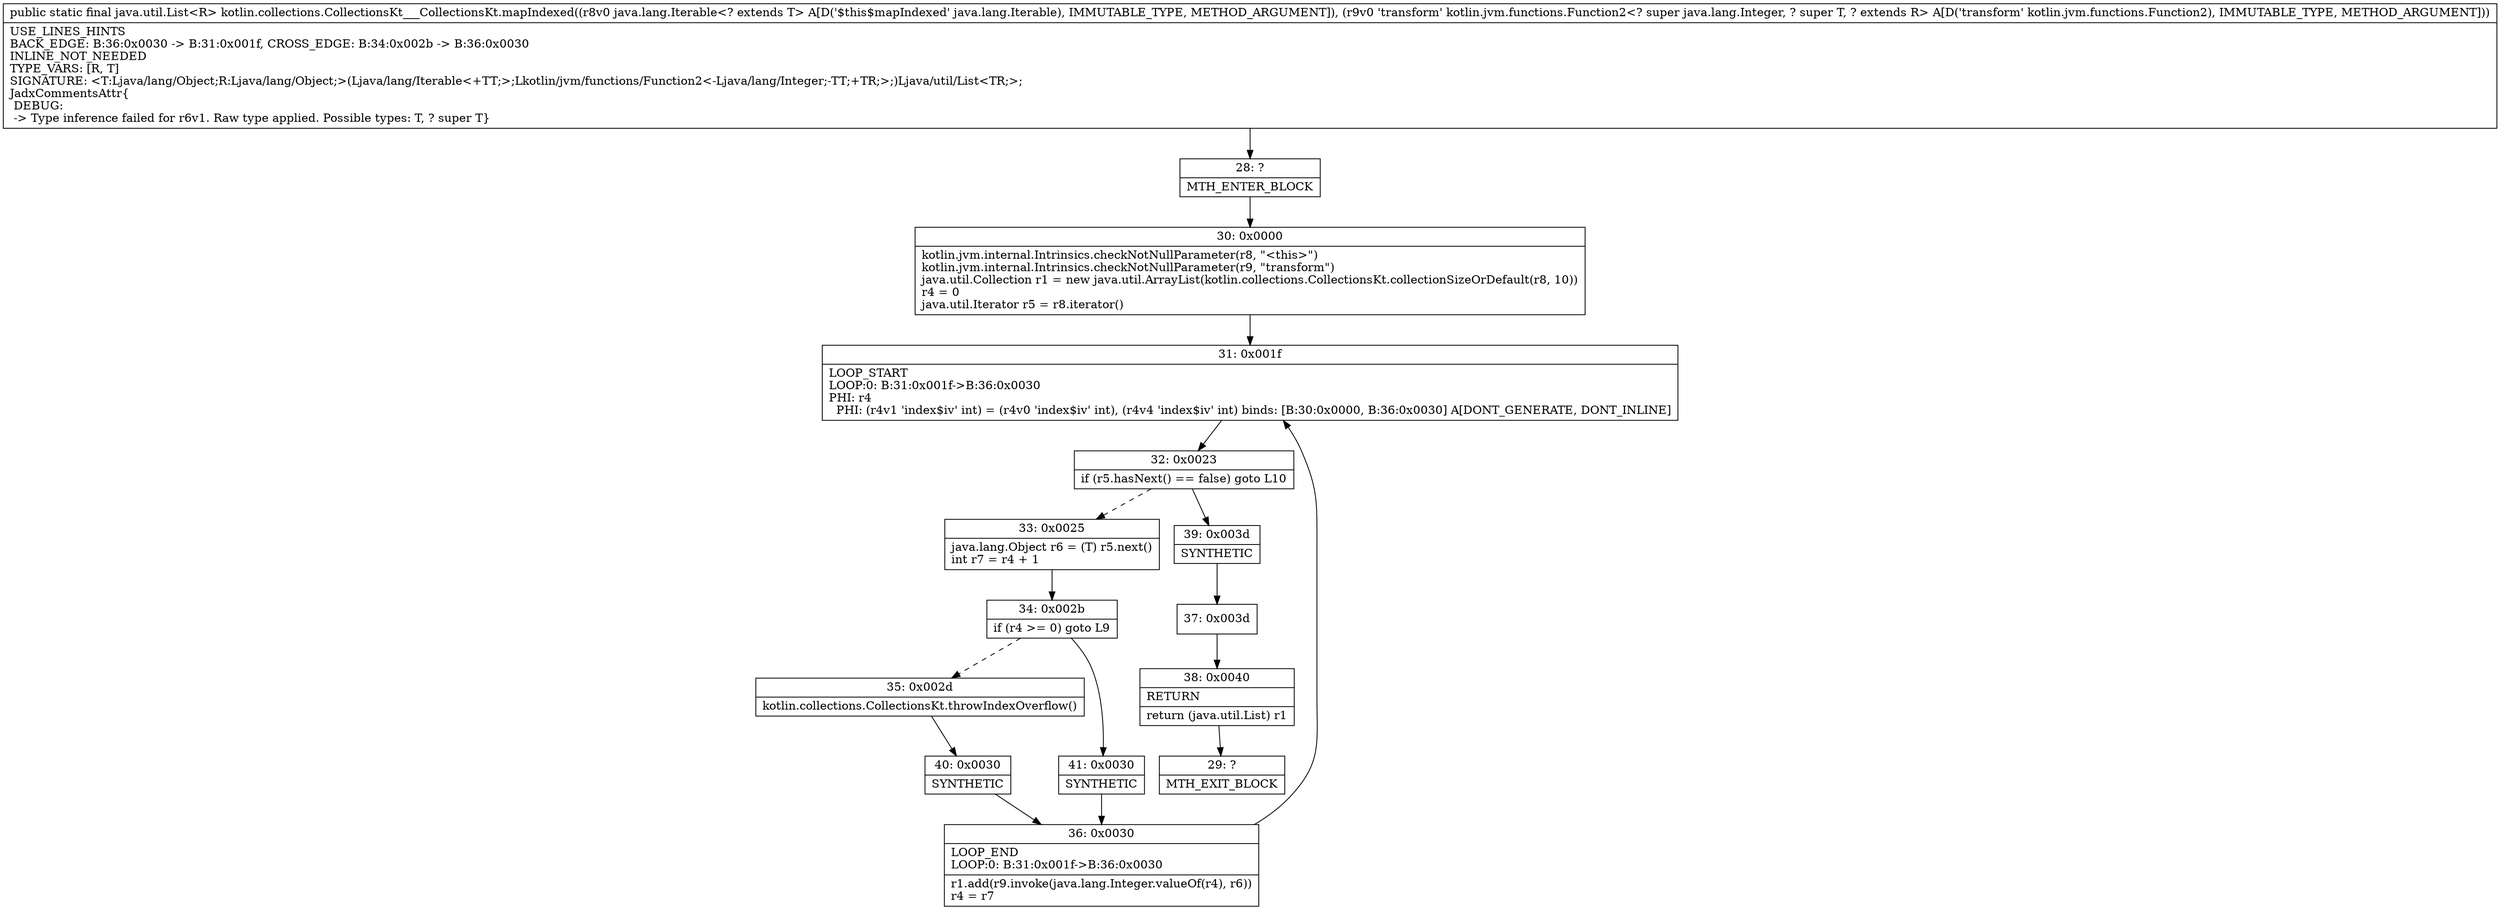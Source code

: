 digraph "CFG forkotlin.collections.CollectionsKt___CollectionsKt.mapIndexed(Ljava\/lang\/Iterable;Lkotlin\/jvm\/functions\/Function2;)Ljava\/util\/List;" {
Node_28 [shape=record,label="{28\:\ ?|MTH_ENTER_BLOCK\l}"];
Node_30 [shape=record,label="{30\:\ 0x0000|kotlin.jvm.internal.Intrinsics.checkNotNullParameter(r8, \"\<this\>\")\lkotlin.jvm.internal.Intrinsics.checkNotNullParameter(r9, \"transform\")\ljava.util.Collection r1 = new java.util.ArrayList(kotlin.collections.CollectionsKt.collectionSizeOrDefault(r8, 10))\lr4 = 0\ljava.util.Iterator r5 = r8.iterator()\l}"];
Node_31 [shape=record,label="{31\:\ 0x001f|LOOP_START\lLOOP:0: B:31:0x001f\-\>B:36:0x0030\lPHI: r4 \l  PHI: (r4v1 'index$iv' int) = (r4v0 'index$iv' int), (r4v4 'index$iv' int) binds: [B:30:0x0000, B:36:0x0030] A[DONT_GENERATE, DONT_INLINE]\l}"];
Node_32 [shape=record,label="{32\:\ 0x0023|if (r5.hasNext() == false) goto L10\l}"];
Node_33 [shape=record,label="{33\:\ 0x0025|java.lang.Object r6 = (T) r5.next()\lint r7 = r4 + 1\l}"];
Node_34 [shape=record,label="{34\:\ 0x002b|if (r4 \>= 0) goto L9\l}"];
Node_35 [shape=record,label="{35\:\ 0x002d|kotlin.collections.CollectionsKt.throwIndexOverflow()\l}"];
Node_40 [shape=record,label="{40\:\ 0x0030|SYNTHETIC\l}"];
Node_36 [shape=record,label="{36\:\ 0x0030|LOOP_END\lLOOP:0: B:31:0x001f\-\>B:36:0x0030\l|r1.add(r9.invoke(java.lang.Integer.valueOf(r4), r6))\lr4 = r7\l}"];
Node_41 [shape=record,label="{41\:\ 0x0030|SYNTHETIC\l}"];
Node_39 [shape=record,label="{39\:\ 0x003d|SYNTHETIC\l}"];
Node_37 [shape=record,label="{37\:\ 0x003d}"];
Node_38 [shape=record,label="{38\:\ 0x0040|RETURN\l|return (java.util.List) r1\l}"];
Node_29 [shape=record,label="{29\:\ ?|MTH_EXIT_BLOCK\l}"];
MethodNode[shape=record,label="{public static final java.util.List\<R\> kotlin.collections.CollectionsKt___CollectionsKt.mapIndexed((r8v0 java.lang.Iterable\<? extends T\> A[D('$this$mapIndexed' java.lang.Iterable), IMMUTABLE_TYPE, METHOD_ARGUMENT]), (r9v0 'transform' kotlin.jvm.functions.Function2\<? super java.lang.Integer, ? super T, ? extends R\> A[D('transform' kotlin.jvm.functions.Function2), IMMUTABLE_TYPE, METHOD_ARGUMENT]))  | USE_LINES_HINTS\lBACK_EDGE: B:36:0x0030 \-\> B:31:0x001f, CROSS_EDGE: B:34:0x002b \-\> B:36:0x0030\lINLINE_NOT_NEEDED\lTYPE_VARS: [R, T]\lSIGNATURE: \<T:Ljava\/lang\/Object;R:Ljava\/lang\/Object;\>(Ljava\/lang\/Iterable\<+TT;\>;Lkotlin\/jvm\/functions\/Function2\<\-Ljava\/lang\/Integer;\-TT;+TR;\>;)Ljava\/util\/List\<TR;\>;\lJadxCommentsAttr\{\l DEBUG: \l \-\> Type inference failed for r6v1. Raw type applied. Possible types: T, ? super T\}\l}"];
MethodNode -> Node_28;Node_28 -> Node_30;
Node_30 -> Node_31;
Node_31 -> Node_32;
Node_32 -> Node_33[style=dashed];
Node_32 -> Node_39;
Node_33 -> Node_34;
Node_34 -> Node_35[style=dashed];
Node_34 -> Node_41;
Node_35 -> Node_40;
Node_40 -> Node_36;
Node_36 -> Node_31;
Node_41 -> Node_36;
Node_39 -> Node_37;
Node_37 -> Node_38;
Node_38 -> Node_29;
}

